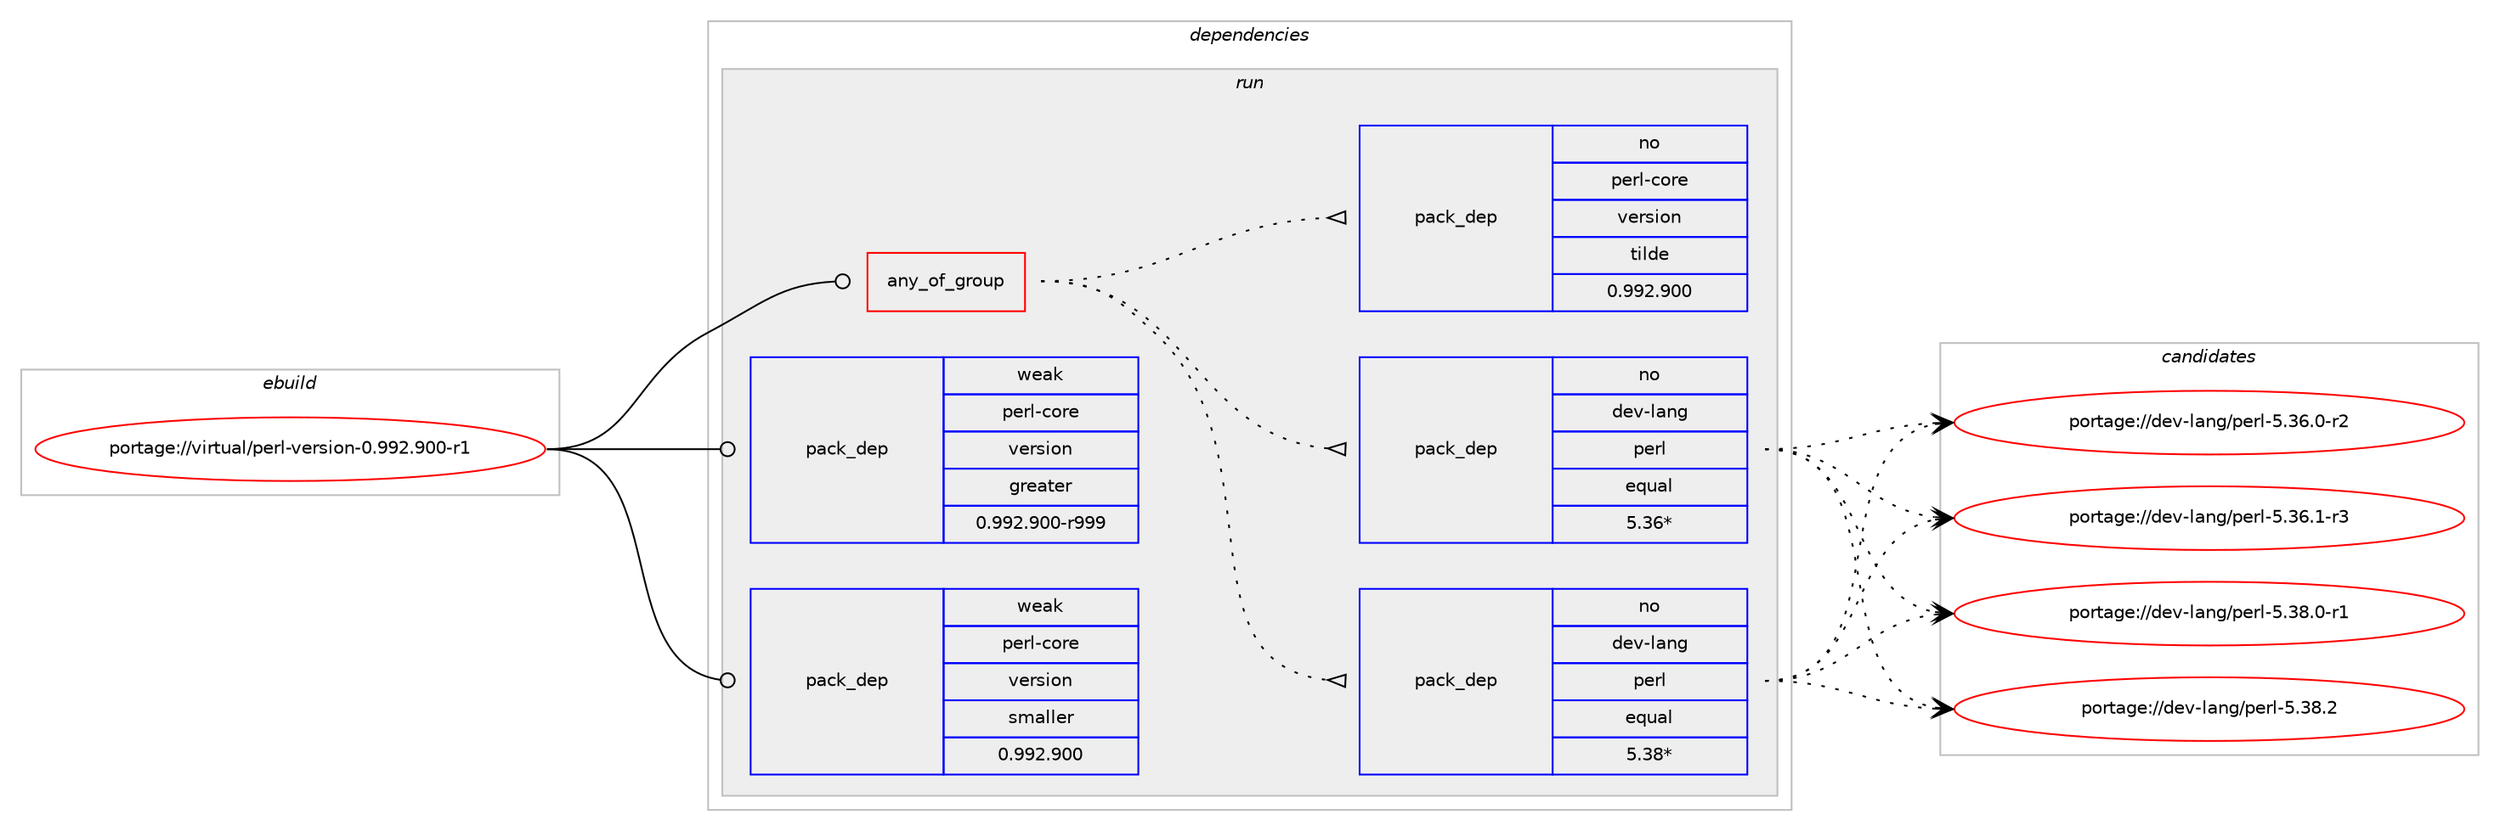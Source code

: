 digraph prolog {

# *************
# Graph options
# *************

newrank=true;
concentrate=true;
compound=true;
graph [rankdir=LR,fontname=Helvetica,fontsize=10,ranksep=1.5];#, ranksep=2.5, nodesep=0.2];
edge  [arrowhead=vee];
node  [fontname=Helvetica,fontsize=10];

# **********
# The ebuild
# **********

subgraph cluster_leftcol {
color=gray;
rank=same;
label=<<i>ebuild</i>>;
id [label="portage://virtual/perl-version-0.992.900-r1", color=red, width=4, href="../virtual/perl-version-0.992.900-r1.svg"];
}

# ****************
# The dependencies
# ****************

subgraph cluster_midcol {
color=gray;
label=<<i>dependencies</i>>;
subgraph cluster_compile {
fillcolor="#eeeeee";
style=filled;
label=<<i>compile</i>>;
}
subgraph cluster_compileandrun {
fillcolor="#eeeeee";
style=filled;
label=<<i>compile and run</i>>;
}
subgraph cluster_run {
fillcolor="#eeeeee";
style=filled;
label=<<i>run</i>>;
subgraph any48 {
dependency507 [label=<<TABLE BORDER="0" CELLBORDER="1" CELLSPACING="0" CELLPADDING="4"><TR><TD CELLPADDING="10">any_of_group</TD></TR></TABLE>>, shape=none, color=red];subgraph pack359 {
dependency508 [label=<<TABLE BORDER="0" CELLBORDER="1" CELLSPACING="0" CELLPADDING="4" WIDTH="220"><TR><TD ROWSPAN="6" CELLPADDING="30">pack_dep</TD></TR><TR><TD WIDTH="110">no</TD></TR><TR><TD>dev-lang</TD></TR><TR><TD>perl</TD></TR><TR><TD>equal</TD></TR><TR><TD>5.38*</TD></TR></TABLE>>, shape=none, color=blue];
}
dependency507:e -> dependency508:w [weight=20,style="dotted",arrowhead="oinv"];
subgraph pack360 {
dependency509 [label=<<TABLE BORDER="0" CELLBORDER="1" CELLSPACING="0" CELLPADDING="4" WIDTH="220"><TR><TD ROWSPAN="6" CELLPADDING="30">pack_dep</TD></TR><TR><TD WIDTH="110">no</TD></TR><TR><TD>dev-lang</TD></TR><TR><TD>perl</TD></TR><TR><TD>equal</TD></TR><TR><TD>5.36*</TD></TR></TABLE>>, shape=none, color=blue];
}
dependency507:e -> dependency509:w [weight=20,style="dotted",arrowhead="oinv"];
subgraph pack361 {
dependency510 [label=<<TABLE BORDER="0" CELLBORDER="1" CELLSPACING="0" CELLPADDING="4" WIDTH="220"><TR><TD ROWSPAN="6" CELLPADDING="30">pack_dep</TD></TR><TR><TD WIDTH="110">no</TD></TR><TR><TD>perl-core</TD></TR><TR><TD>version</TD></TR><TR><TD>tilde</TD></TR><TR><TD>0.992.900</TD></TR></TABLE>>, shape=none, color=blue];
}
dependency507:e -> dependency510:w [weight=20,style="dotted",arrowhead="oinv"];
}
id:e -> dependency507:w [weight=20,style="solid",arrowhead="odot"];
# *** BEGIN UNKNOWN DEPENDENCY TYPE (TODO) ***
# id -> package_dependency(portage://virtual/perl-version-0.992.900-r1,run,no,dev-lang,perl,none,[,,],any_same_slot,[])
# *** END UNKNOWN DEPENDENCY TYPE (TODO) ***

subgraph pack362 {
dependency511 [label=<<TABLE BORDER="0" CELLBORDER="1" CELLSPACING="0" CELLPADDING="4" WIDTH="220"><TR><TD ROWSPAN="6" CELLPADDING="30">pack_dep</TD></TR><TR><TD WIDTH="110">weak</TD></TR><TR><TD>perl-core</TD></TR><TR><TD>version</TD></TR><TR><TD>greater</TD></TR><TR><TD>0.992.900-r999</TD></TR></TABLE>>, shape=none, color=blue];
}
id:e -> dependency511:w [weight=20,style="solid",arrowhead="odot"];
subgraph pack363 {
dependency512 [label=<<TABLE BORDER="0" CELLBORDER="1" CELLSPACING="0" CELLPADDING="4" WIDTH="220"><TR><TD ROWSPAN="6" CELLPADDING="30">pack_dep</TD></TR><TR><TD WIDTH="110">weak</TD></TR><TR><TD>perl-core</TD></TR><TR><TD>version</TD></TR><TR><TD>smaller</TD></TR><TR><TD>0.992.900</TD></TR></TABLE>>, shape=none, color=blue];
}
id:e -> dependency512:w [weight=20,style="solid",arrowhead="odot"];
}
}

# **************
# The candidates
# **************

subgraph cluster_choices {
rank=same;
color=gray;
label=<<i>candidates</i>>;

subgraph choice359 {
color=black;
nodesep=1;
choice100101118451089711010347112101114108455346515446484511450 [label="portage://dev-lang/perl-5.36.0-r2", color=red, width=4,href="../dev-lang/perl-5.36.0-r2.svg"];
choice100101118451089711010347112101114108455346515446494511451 [label="portage://dev-lang/perl-5.36.1-r3", color=red, width=4,href="../dev-lang/perl-5.36.1-r3.svg"];
choice100101118451089711010347112101114108455346515646484511449 [label="portage://dev-lang/perl-5.38.0-r1", color=red, width=4,href="../dev-lang/perl-5.38.0-r1.svg"];
choice10010111845108971101034711210111410845534651564650 [label="portage://dev-lang/perl-5.38.2", color=red, width=4,href="../dev-lang/perl-5.38.2.svg"];
dependency508:e -> choice100101118451089711010347112101114108455346515446484511450:w [style=dotted,weight="100"];
dependency508:e -> choice100101118451089711010347112101114108455346515446494511451:w [style=dotted,weight="100"];
dependency508:e -> choice100101118451089711010347112101114108455346515646484511449:w [style=dotted,weight="100"];
dependency508:e -> choice10010111845108971101034711210111410845534651564650:w [style=dotted,weight="100"];
}
subgraph choice360 {
color=black;
nodesep=1;
choice100101118451089711010347112101114108455346515446484511450 [label="portage://dev-lang/perl-5.36.0-r2", color=red, width=4,href="../dev-lang/perl-5.36.0-r2.svg"];
choice100101118451089711010347112101114108455346515446494511451 [label="portage://dev-lang/perl-5.36.1-r3", color=red, width=4,href="../dev-lang/perl-5.36.1-r3.svg"];
choice100101118451089711010347112101114108455346515646484511449 [label="portage://dev-lang/perl-5.38.0-r1", color=red, width=4,href="../dev-lang/perl-5.38.0-r1.svg"];
choice10010111845108971101034711210111410845534651564650 [label="portage://dev-lang/perl-5.38.2", color=red, width=4,href="../dev-lang/perl-5.38.2.svg"];
dependency509:e -> choice100101118451089711010347112101114108455346515446484511450:w [style=dotted,weight="100"];
dependency509:e -> choice100101118451089711010347112101114108455346515446494511451:w [style=dotted,weight="100"];
dependency509:e -> choice100101118451089711010347112101114108455346515646484511449:w [style=dotted,weight="100"];
dependency509:e -> choice10010111845108971101034711210111410845534651564650:w [style=dotted,weight="100"];
}
subgraph choice361 {
color=black;
nodesep=1;
}
subgraph choice362 {
color=black;
nodesep=1;
}
subgraph choice363 {
color=black;
nodesep=1;
}
}

}
